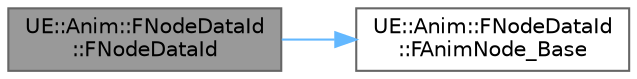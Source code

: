 digraph "UE::Anim::FNodeDataId::FNodeDataId"
{
 // INTERACTIVE_SVG=YES
 // LATEX_PDF_SIZE
  bgcolor="transparent";
  edge [fontname=Helvetica,fontsize=10,labelfontname=Helvetica,labelfontsize=10];
  node [fontname=Helvetica,fontsize=10,shape=box,height=0.2,width=0.4];
  rankdir="LR";
  Node1 [id="Node000001",label="UE::Anim::FNodeDataId\l::FNodeDataId",height=0.2,width=0.4,color="gray40", fillcolor="grey60", style="filled", fontcolor="black",tooltip=" "];
  Node1 -> Node2 [id="edge1_Node000001_Node000002",color="steelblue1",style="solid",tooltip=" "];
  Node2 [id="Node000002",label="UE::Anim::FNodeDataId\l::FAnimNode_Base",height=0.2,width=0.4,color="grey40", fillcolor="white", style="filled",URL="$d5/d21/structUE_1_1Anim_1_1FNodeDataId.html#a97a720c437699aaa275e3988b5da7195",tooltip=" "];
}
